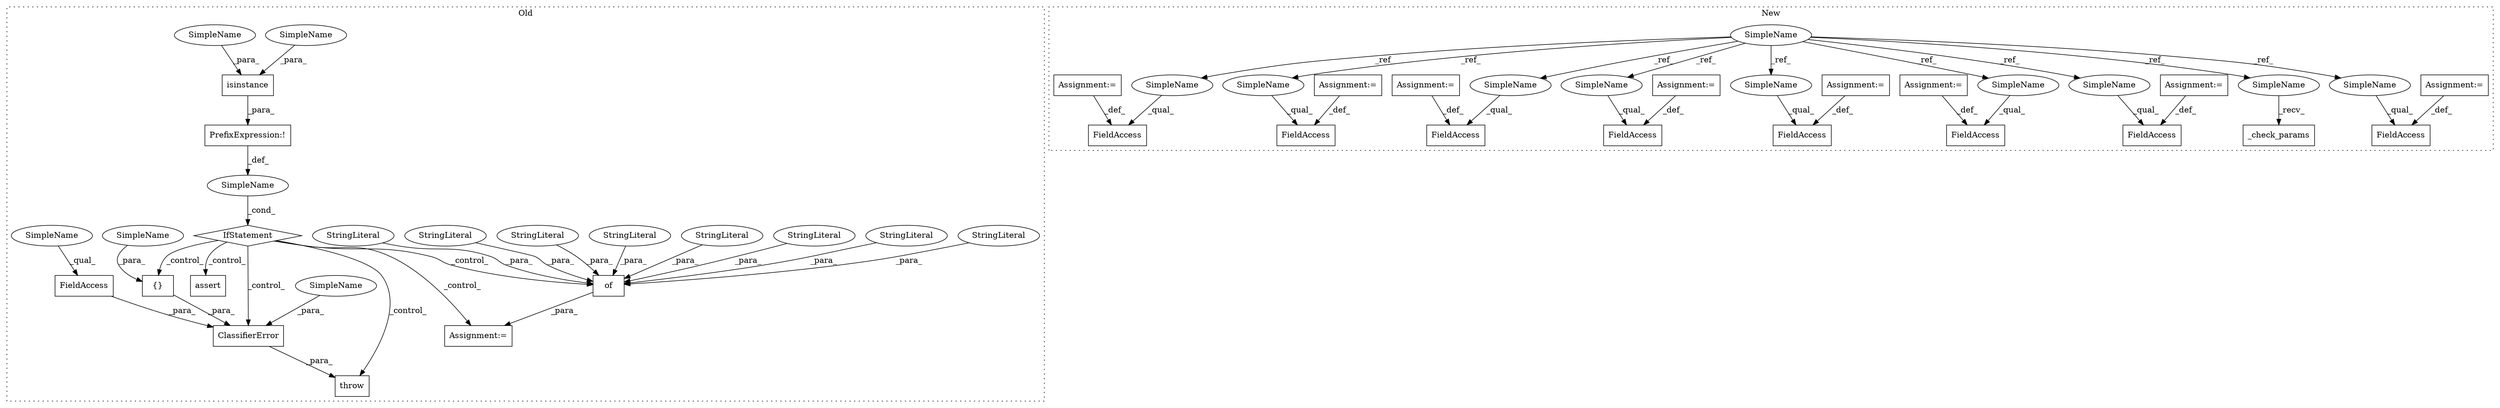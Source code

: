 digraph G {
subgraph cluster0 {
1 [label="of" a="32" s="16900,17084" l="3,1" shape="box"];
3 [label="StringLiteral" a="45" s="17061" l="12" shape="ellipse"];
4 [label="StringLiteral" a="45" s="16927" l="10" shape="ellipse"];
5 [label="StringLiteral" a="45" s="16903" l="12" shape="ellipse"];
6 [label="Assignment:=" a="7" s="16895" l="1" shape="box"];
7 [label="PrefixExpression:!" a="38" s="16745" l="1" shape="box"];
8 [label="{}" a="4" s="16844,16864" l="1,1" shape="box"];
9 [label="throw" a="53" s="16798" l="6" shape="box"];
10 [label="assert" a="6" s="17091" l="7" shape="box"];
11 [label="IfStatement" a="25" s="16741,16788" l="4,2" shape="diamond"];
12 [label="SimpleName" a="42" s="" l="" shape="ellipse"];
13 [label="isinstance" a="32" s="16746,16787" l="11,1" shape="box"];
14 [label="ClassifierError" a="32" s="16804,16876" l="16,1" shape="box"];
15 [label="FieldAccess" a="22" s="16820" l="14" shape="box"];
26 [label="StringLiteral" a="45" s="16997" l="13" shape="ellipse"];
28 [label="StringLiteral" a="45" s="16947" l="15" shape="ellipse"];
30 [label="StringLiteral" a="45" s="17023" l="14" shape="ellipse"];
34 [label="StringLiteral" a="45" s="16977" l="10" shape="ellipse"];
36 [label="StringLiteral" a="45" s="17051" l="5" shape="ellipse"];
38 [label="SimpleName" a="42" s="16757" l="10" shape="ellipse"];
39 [label="SimpleName" a="42" s="16866" l="10" shape="ellipse"];
40 [label="SimpleName" a="42" s="16768" l="19" shape="ellipse"];
41 [label="SimpleName" a="42" s="16845" l="19" shape="ellipse"];
51 [label="SimpleName" a="42" s="16820" l="4" shape="ellipse"];
label = "Old";
style="dotted";
}
subgraph cluster1 {
2 [label="_check_params" a="32" s="16930" l="15" shape="box"];
16 [label="SimpleName" a="42" s="16485" l="4" shape="ellipse"];
17 [label="FieldAccess" a="22" s="16893" l="15" shape="box"];
18 [label="FieldAccess" a="22" s="16711" l="13" shape="box"];
19 [label="FieldAccess" a="22" s="16839" l="17" shape="box"];
20 [label="FieldAccess" a="22" s="16875" l="8" shape="box"];
21 [label="FieldAccess" a="22" s="16679" l="15" shape="box"];
22 [label="FieldAccess" a="22" s="16739" l="18" shape="box"];
23 [label="FieldAccess" a="22" s="16805" l="16" shape="box"];
24 [label="FieldAccess" a="22" s="16777" l="13" shape="box"];
25 [label="Assignment:=" a="7" s="16790" l="1" shape="box"];
27 [label="Assignment:=" a="7" s="16724" l="1" shape="box"];
29 [label="Assignment:=" a="7" s="16757" l="1" shape="box"];
31 [label="Assignment:=" a="7" s="16856" l="1" shape="box"];
32 [label="Assignment:=" a="7" s="16821" l="1" shape="box"];
33 [label="Assignment:=" a="7" s="16908" l="1" shape="box"];
35 [label="Assignment:=" a="7" s="16883" l="1" shape="box"];
37 [label="Assignment:=" a="7" s="16694" l="1" shape="box"];
42 [label="SimpleName" a="42" s="16805" l="4" shape="ellipse"];
43 [label="SimpleName" a="42" s="16893" l="4" shape="ellipse"];
44 [label="SimpleName" a="42" s="16739" l="4" shape="ellipse"];
45 [label="SimpleName" a="42" s="16925" l="4" shape="ellipse"];
46 [label="SimpleName" a="42" s="16839" l="4" shape="ellipse"];
47 [label="SimpleName" a="42" s="16711" l="4" shape="ellipse"];
48 [label="SimpleName" a="42" s="16679" l="4" shape="ellipse"];
49 [label="SimpleName" a="42" s="16777" l="4" shape="ellipse"];
50 [label="SimpleName" a="42" s="16875" l="4" shape="ellipse"];
label = "New";
style="dotted";
}
1 -> 6 [label="_para_"];
3 -> 1 [label="_para_"];
4 -> 1 [label="_para_"];
5 -> 1 [label="_para_"];
7 -> 12 [label="_def_"];
8 -> 14 [label="_para_"];
11 -> 6 [label="_control_"];
11 -> 8 [label="_control_"];
11 -> 9 [label="_control_"];
11 -> 1 [label="_control_"];
11 -> 10 [label="_control_"];
11 -> 14 [label="_control_"];
12 -> 11 [label="_cond_"];
13 -> 7 [label="_para_"];
14 -> 9 [label="_para_"];
15 -> 14 [label="_para_"];
16 -> 45 [label="_ref_"];
16 -> 42 [label="_ref_"];
16 -> 50 [label="_ref_"];
16 -> 44 [label="_ref_"];
16 -> 48 [label="_ref_"];
16 -> 43 [label="_ref_"];
16 -> 46 [label="_ref_"];
16 -> 47 [label="_ref_"];
16 -> 49 [label="_ref_"];
25 -> 24 [label="_def_"];
26 -> 1 [label="_para_"];
27 -> 18 [label="_def_"];
28 -> 1 [label="_para_"];
29 -> 22 [label="_def_"];
30 -> 1 [label="_para_"];
31 -> 19 [label="_def_"];
32 -> 23 [label="_def_"];
33 -> 17 [label="_def_"];
34 -> 1 [label="_para_"];
35 -> 20 [label="_def_"];
36 -> 1 [label="_para_"];
37 -> 21 [label="_def_"];
38 -> 13 [label="_para_"];
39 -> 14 [label="_para_"];
40 -> 13 [label="_para_"];
41 -> 8 [label="_para_"];
42 -> 23 [label="_qual_"];
43 -> 17 [label="_qual_"];
44 -> 22 [label="_qual_"];
45 -> 2 [label="_recv_"];
46 -> 19 [label="_qual_"];
47 -> 18 [label="_qual_"];
48 -> 21 [label="_qual_"];
49 -> 24 [label="_qual_"];
50 -> 20 [label="_qual_"];
51 -> 15 [label="_qual_"];
}